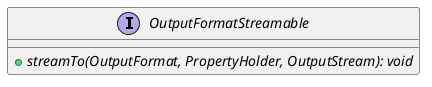 @startuml

    interface OutputFormatStreamable [[OutputFormatStreamable.html]] {
        {abstract} +streamTo(OutputFormat, PropertyHolder, OutputStream): void
    }

@enduml
